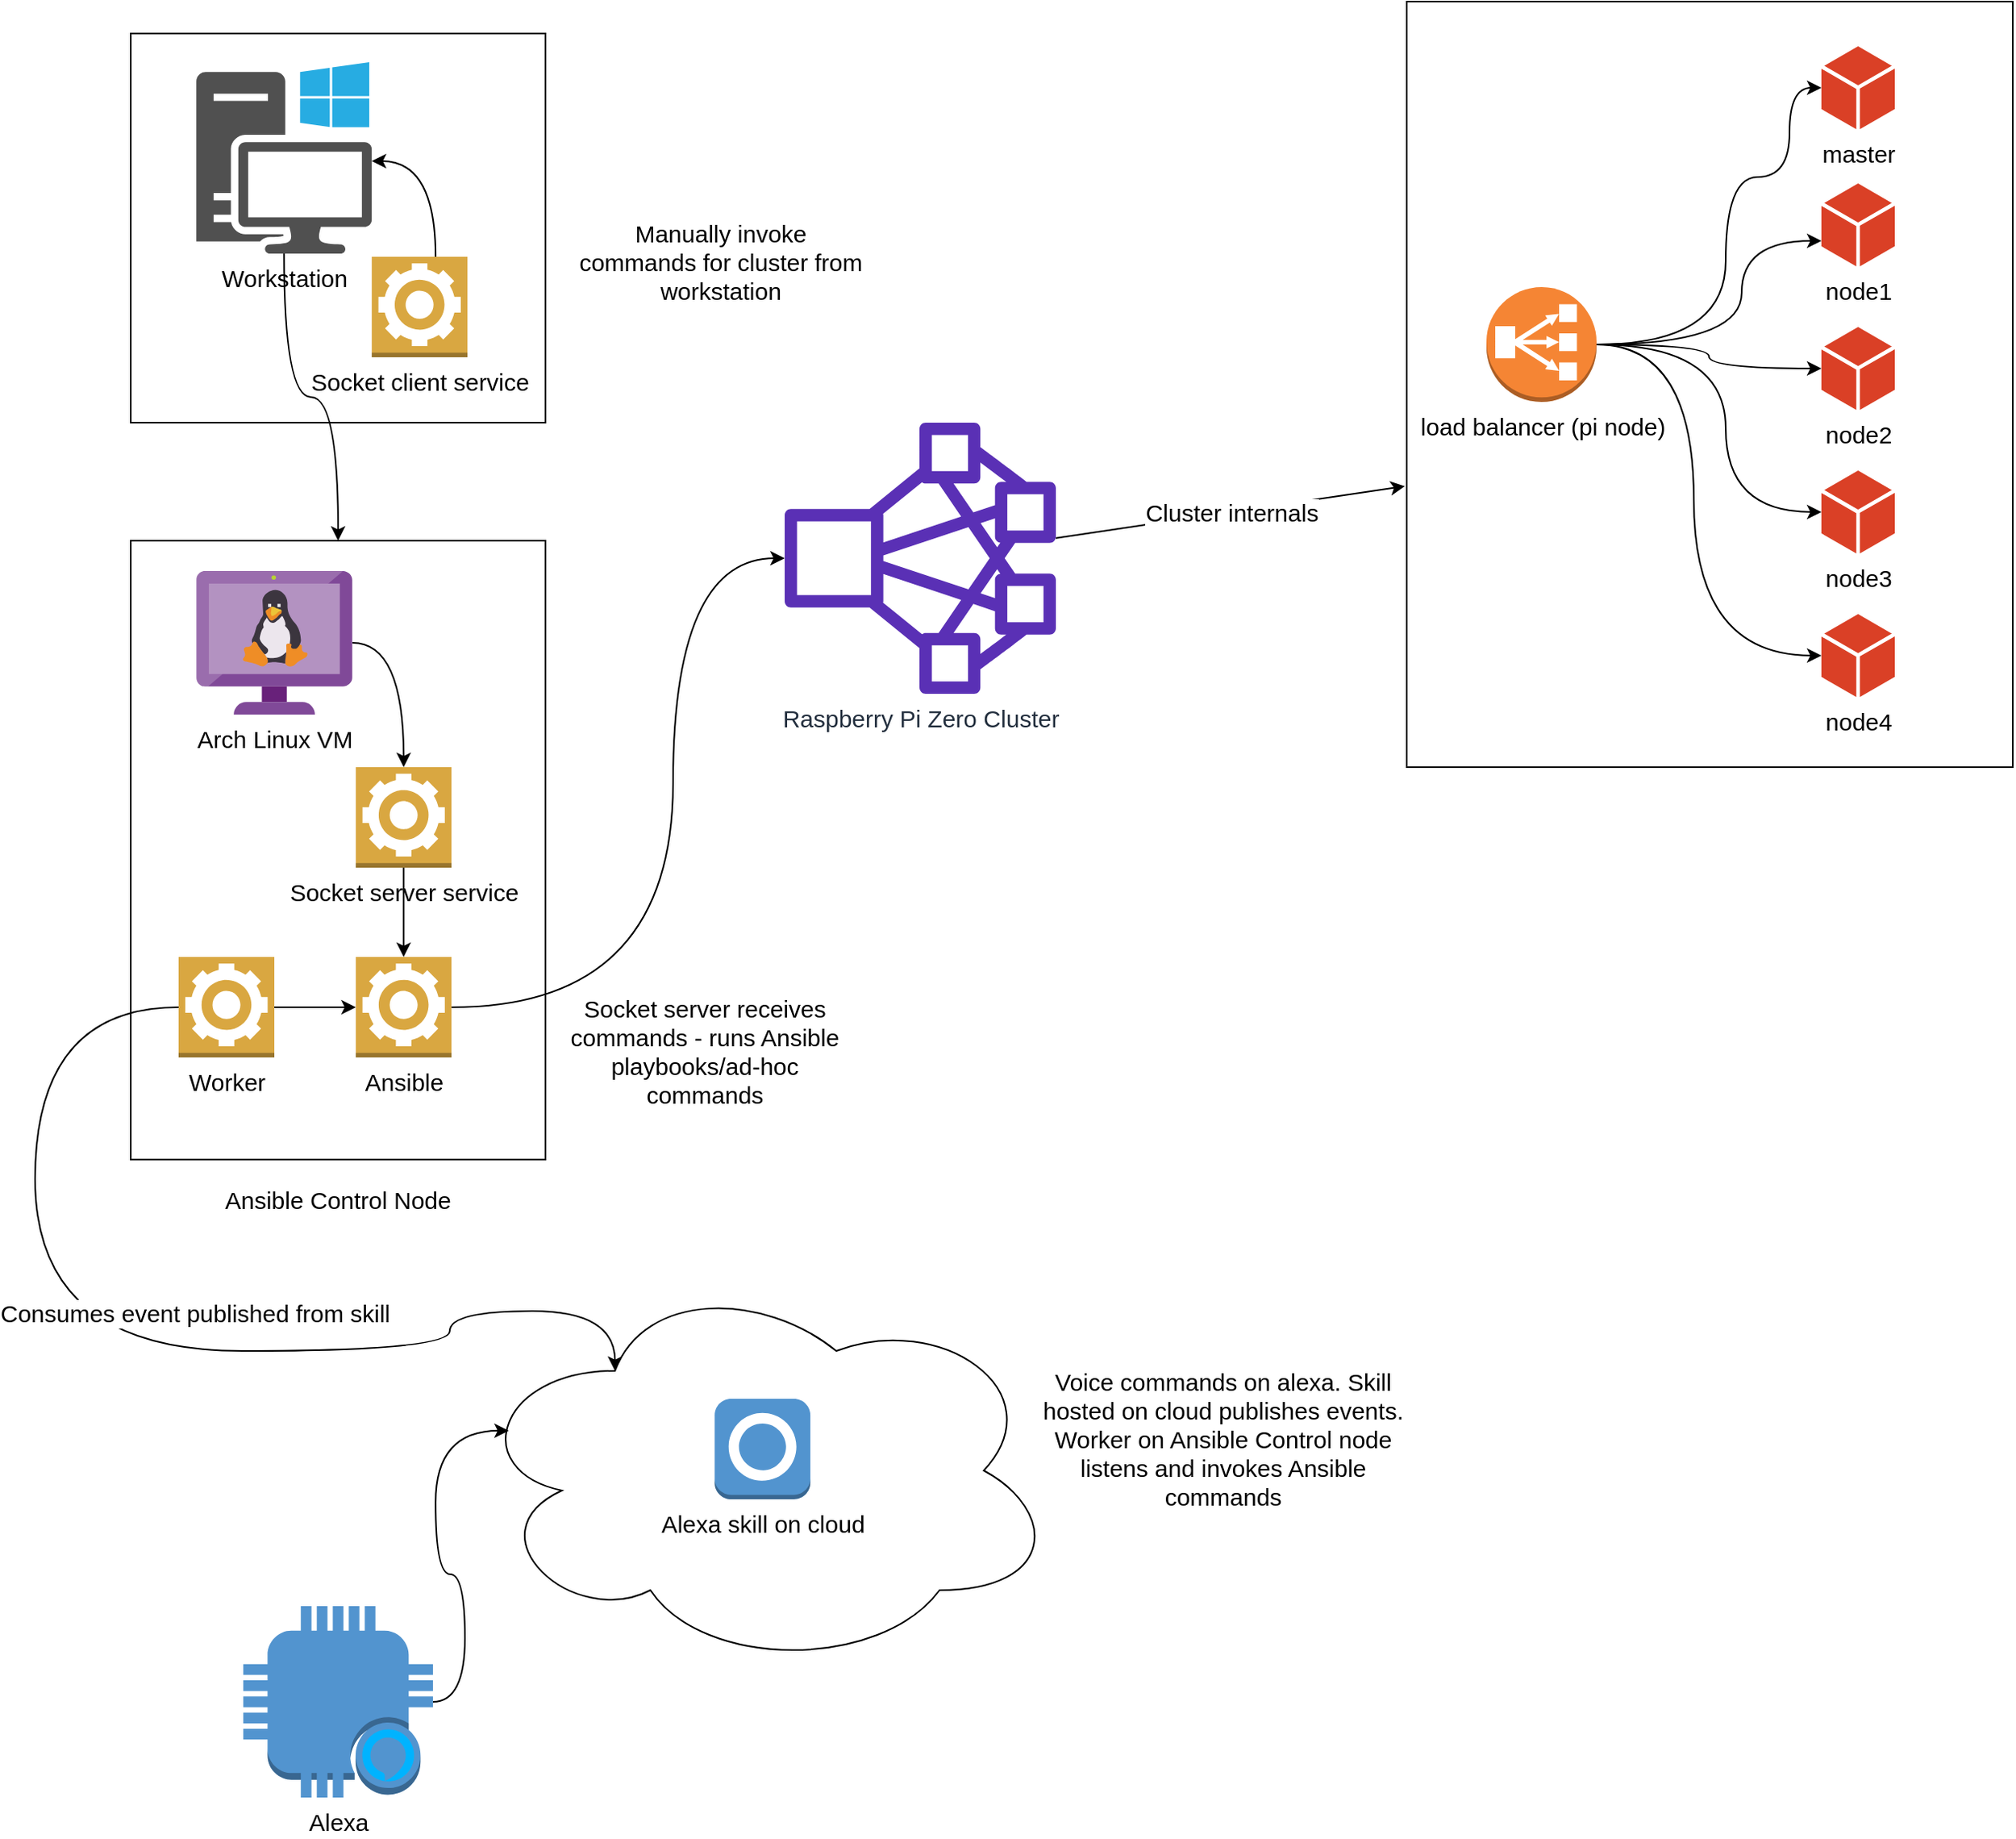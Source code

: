 <mxfile version="14.2.9" type="device"><diagram id="rQ9Z5Qc-MLsHGVOg4LjS" name="Page-1"><mxGraphModel dx="2272" dy="705" grid="1" gridSize="10" guides="1" tooltips="1" connect="1" arrows="1" fold="1" page="1" pageScale="1" pageWidth="850" pageHeight="1100" math="0" shadow="0"><root><mxCell id="0"/><mxCell id="1" parent="0"/><mxCell id="In7k0zqa7BL5Wn-STGE--41" value="" style="ellipse;shape=cloud;whiteSpace=wrap;html=1;fontSize=15;" vertex="1" parent="1"><mxGeometry x="131.09" y="820" width="370" height="250" as="geometry"/></mxCell><mxCell id="In7k0zqa7BL5Wn-STGE--22" value="" style="rounded=0;whiteSpace=wrap;html=1;" vertex="1" parent="1"><mxGeometry x="720" y="24" width="380" height="480" as="geometry"/></mxCell><mxCell id="In7k0zqa7BL5Wn-STGE--20" value="" style="rounded=0;whiteSpace=wrap;html=1;" vertex="1" parent="1"><mxGeometry x="-80" y="44" width="260" height="244" as="geometry"/></mxCell><mxCell id="In7k0zqa7BL5Wn-STGE--19" value="" style="rounded=0;whiteSpace=wrap;html=1;" vertex="1" parent="1"><mxGeometry x="-80" y="362" width="260" height="388" as="geometry"/></mxCell><mxCell id="In7k0zqa7BL5Wn-STGE--16" style="edgeStyle=orthogonalEdgeStyle;rounded=0;orthogonalLoop=1;jettySize=auto;html=1;curved=1;" edge="1" parent="1" source="In7k0zqa7BL5Wn-STGE--1" target="In7k0zqa7BL5Wn-STGE--12"><mxGeometry relative="1" as="geometry"><mxPoint x="171.09" y="514" as="targetPoint"/></mxGeometry></mxCell><mxCell id="In7k0zqa7BL5Wn-STGE--1" value="Arch Linux VM" style="aspect=fixed;html=1;points=[];align=center;image;fontSize=15;image=img/lib/mscae/VM_Linux_Non_Azure.svg;" vertex="1" parent="1"><mxGeometry x="-38.91" y="381" width="97.83" height="90" as="geometry"/></mxCell><mxCell id="In7k0zqa7BL5Wn-STGE--2" value="Raspberry Pi Zero Cluster" style="outlineConnect=0;fontColor=#232F3E;gradientColor=none;fillColor=#5A30B5;strokeColor=none;dashed=0;verticalLabelPosition=bottom;verticalAlign=top;align=center;html=1;fontSize=15;fontStyle=0;aspect=fixed;pointerEvents=1;shape=mxgraph.aws4.cluster;" vertex="1" parent="1"><mxGeometry x="330" y="288" width="170" height="170" as="geometry"/></mxCell><mxCell id="In7k0zqa7BL5Wn-STGE--21" style="edgeStyle=orthogonalEdgeStyle;curved=1;rounded=0;orthogonalLoop=1;jettySize=auto;html=1;" edge="1" parent="1" source="In7k0zqa7BL5Wn-STGE--3" target="In7k0zqa7BL5Wn-STGE--19"><mxGeometry relative="1" as="geometry"/></mxCell><mxCell id="In7k0zqa7BL5Wn-STGE--3" value="Workstation" style="pointerEvents=1;shadow=0;dashed=0;html=1;strokeColor=none;fillColor=#505050;labelPosition=center;verticalLabelPosition=bottom;verticalAlign=top;outlineConnect=0;align=center;shape=mxgraph.office.devices.workstation_pc;fontSize=15;" vertex="1" parent="1"><mxGeometry x="-38.91" y="62" width="110" height="120" as="geometry"/></mxCell><mxCell id="In7k0zqa7BL5Wn-STGE--8" value="node4" style="pointerEvents=1;shadow=0;dashed=0;html=1;strokeColor=none;labelPosition=center;verticalLabelPosition=bottom;verticalAlign=top;outlineConnect=0;align=center;shape=mxgraph.office.concepts.node_generic;fillColor=#DA4026;fontSize=15;" vertex="1" parent="1"><mxGeometry x="980" y="408" width="46" height="52" as="geometry"/></mxCell><mxCell id="In7k0zqa7BL5Wn-STGE--27" style="edgeStyle=orthogonalEdgeStyle;curved=1;rounded=0;orthogonalLoop=1;jettySize=auto;html=1;exitX=1;exitY=0.5;exitDx=0;exitDy=0;exitPerimeter=0;" edge="1" parent="1" source="In7k0zqa7BL5Wn-STGE--10" target="In7k0zqa7BL5Wn-STGE--23"><mxGeometry relative="1" as="geometry"><Array as="points"><mxPoint x="920" y="239"/><mxPoint x="920" y="134"/><mxPoint x="960" y="134"/><mxPoint x="960" y="78"/></Array></mxGeometry></mxCell><mxCell id="In7k0zqa7BL5Wn-STGE--28" style="edgeStyle=orthogonalEdgeStyle;curved=1;rounded=0;orthogonalLoop=1;jettySize=auto;html=1;exitX=1;exitY=0.5;exitDx=0;exitDy=0;exitPerimeter=0;" edge="1" parent="1" source="In7k0zqa7BL5Wn-STGE--10" target="In7k0zqa7BL5Wn-STGE--24"><mxGeometry relative="1" as="geometry"><Array as="points"><mxPoint x="930" y="239"/><mxPoint x="930" y="174"/></Array></mxGeometry></mxCell><mxCell id="In7k0zqa7BL5Wn-STGE--29" style="edgeStyle=orthogonalEdgeStyle;curved=1;rounded=0;orthogonalLoop=1;jettySize=auto;html=1;" edge="1" parent="1" source="In7k0zqa7BL5Wn-STGE--10" target="In7k0zqa7BL5Wn-STGE--25"><mxGeometry relative="1" as="geometry"/></mxCell><mxCell id="In7k0zqa7BL5Wn-STGE--30" style="edgeStyle=orthogonalEdgeStyle;curved=1;rounded=0;orthogonalLoop=1;jettySize=auto;html=1;exitX=1;exitY=0.5;exitDx=0;exitDy=0;exitPerimeter=0;" edge="1" parent="1" source="In7k0zqa7BL5Wn-STGE--10" target="In7k0zqa7BL5Wn-STGE--26"><mxGeometry relative="1" as="geometry"><Array as="points"><mxPoint x="920" y="239"/><mxPoint x="920" y="344"/></Array></mxGeometry></mxCell><mxCell id="In7k0zqa7BL5Wn-STGE--31" style="edgeStyle=orthogonalEdgeStyle;curved=1;rounded=0;orthogonalLoop=1;jettySize=auto;html=1;" edge="1" parent="1" source="In7k0zqa7BL5Wn-STGE--10" target="In7k0zqa7BL5Wn-STGE--8"><mxGeometry relative="1" as="geometry"><Array as="points"><mxPoint x="900" y="239"/><mxPoint x="900" y="434"/></Array></mxGeometry></mxCell><mxCell id="In7k0zqa7BL5Wn-STGE--10" value="load balancer (pi node)" style="outlineConnect=0;dashed=0;verticalLabelPosition=bottom;verticalAlign=top;align=center;html=1;shape=mxgraph.aws3.classic_load_balancer;fillColor=#F58534;gradientColor=none;fontSize=15;" vertex="1" parent="1"><mxGeometry x="770" y="203" width="69" height="72" as="geometry"/></mxCell><mxCell id="In7k0zqa7BL5Wn-STGE--18" style="edgeStyle=orthogonalEdgeStyle;curved=1;rounded=0;orthogonalLoop=1;jettySize=auto;html=1;" edge="1" parent="1" source="In7k0zqa7BL5Wn-STGE--11" target="In7k0zqa7BL5Wn-STGE--3"><mxGeometry relative="1" as="geometry"><mxPoint x="111.09" y="124" as="targetPoint"/><Array as="points"><mxPoint x="101.09" y="194"/><mxPoint x="111.09" y="194"/><mxPoint x="111.09" y="124"/></Array></mxGeometry></mxCell><mxCell id="In7k0zqa7BL5Wn-STGE--11" value="Socket client service" style="outlineConnect=0;dashed=0;verticalLabelPosition=bottom;verticalAlign=top;align=center;html=1;shape=mxgraph.aws3.worker;fillColor=#D9A741;gradientColor=none;fontSize=15;" vertex="1" parent="1"><mxGeometry x="71.09" y="184" width="60" height="63" as="geometry"/></mxCell><mxCell id="In7k0zqa7BL5Wn-STGE--34" style="edgeStyle=orthogonalEdgeStyle;curved=1;rounded=0;orthogonalLoop=1;jettySize=auto;html=1;fontSize=15;exitX=1;exitY=0.5;exitDx=0;exitDy=0;exitPerimeter=0;" edge="1" parent="1" source="In7k0zqa7BL5Wn-STGE--36" target="In7k0zqa7BL5Wn-STGE--2"><mxGeometry relative="1" as="geometry"><mxPoint x="320" y="373" as="targetPoint"/><Array as="points"><mxPoint x="260" y="655"/><mxPoint x="260" y="373"/></Array></mxGeometry></mxCell><mxCell id="In7k0zqa7BL5Wn-STGE--37" style="edgeStyle=orthogonalEdgeStyle;curved=1;rounded=0;orthogonalLoop=1;jettySize=auto;html=1;entryX=0.5;entryY=0;entryDx=0;entryDy=0;entryPerimeter=0;fontSize=15;" edge="1" parent="1" source="In7k0zqa7BL5Wn-STGE--12" target="In7k0zqa7BL5Wn-STGE--36"><mxGeometry relative="1" as="geometry"/></mxCell><mxCell id="In7k0zqa7BL5Wn-STGE--12" value="Socket server service" style="outlineConnect=0;dashed=0;verticalLabelPosition=bottom;verticalAlign=top;align=center;html=1;shape=mxgraph.aws3.worker;fillColor=#D9A741;gradientColor=none;fontSize=15;" vertex="1" parent="1"><mxGeometry x="61.09" y="504" width="60" height="63" as="geometry"/></mxCell><mxCell id="In7k0zqa7BL5Wn-STGE--23" value="master" style="pointerEvents=1;shadow=0;dashed=0;html=1;strokeColor=none;labelPosition=center;verticalLabelPosition=bottom;verticalAlign=top;outlineConnect=0;align=center;shape=mxgraph.office.concepts.node_generic;fillColor=#DA4026;fontSize=15;" vertex="1" parent="1"><mxGeometry x="980" y="52" width="46" height="52" as="geometry"/></mxCell><mxCell id="In7k0zqa7BL5Wn-STGE--24" value="node1" style="pointerEvents=1;shadow=0;dashed=0;html=1;strokeColor=none;labelPosition=center;verticalLabelPosition=bottom;verticalAlign=top;outlineConnect=0;align=center;shape=mxgraph.office.concepts.node_generic;fillColor=#DA4026;fontSize=15;" vertex="1" parent="1"><mxGeometry x="980" y="138" width="46" height="52" as="geometry"/></mxCell><mxCell id="In7k0zqa7BL5Wn-STGE--25" value="node2" style="pointerEvents=1;shadow=0;dashed=0;html=1;strokeColor=none;labelPosition=center;verticalLabelPosition=bottom;verticalAlign=top;outlineConnect=0;align=center;shape=mxgraph.office.concepts.node_generic;fillColor=#DA4026;fontSize=15;" vertex="1" parent="1"><mxGeometry x="980" y="228" width="46" height="52" as="geometry"/></mxCell><mxCell id="In7k0zqa7BL5Wn-STGE--26" value="node3" style="pointerEvents=1;shadow=0;dashed=0;html=1;strokeColor=none;labelPosition=center;verticalLabelPosition=bottom;verticalAlign=top;outlineConnect=0;align=center;shape=mxgraph.office.concepts.node_generic;fillColor=#DA4026;fontSize=15;" vertex="1" parent="1"><mxGeometry x="980" y="318" width="46" height="52" as="geometry"/></mxCell><mxCell id="In7k0zqa7BL5Wn-STGE--32" value="" style="endArrow=classic;html=1;fontSize=17;entryX=-0.003;entryY=0.633;entryDx=0;entryDy=0;entryPerimeter=0;" edge="1" parent="1" source="In7k0zqa7BL5Wn-STGE--2" target="In7k0zqa7BL5Wn-STGE--22"><mxGeometry relative="1" as="geometry"><mxPoint x="600" y="344.5" as="sourcePoint"/><mxPoint x="700" y="344.5" as="targetPoint"/></mxGeometry></mxCell><mxCell id="In7k0zqa7BL5Wn-STGE--33" value="Cluster internals" style="edgeLabel;resizable=0;html=1;align=center;verticalAlign=middle;fontSize=15;" connectable="0" vertex="1" parent="In7k0zqa7BL5Wn-STGE--32"><mxGeometry relative="1" as="geometry"/></mxCell><mxCell id="In7k0zqa7BL5Wn-STGE--35" value="Socket server receives commands - runs Ansible playbooks/ad-hoc commands" style="text;html=1;strokeColor=none;fillColor=none;align=center;verticalAlign=middle;whiteSpace=wrap;rounded=0;fontSize=15;" vertex="1" parent="1"><mxGeometry x="190" y="640" width="180" height="83" as="geometry"/></mxCell><mxCell id="In7k0zqa7BL5Wn-STGE--36" value="Ansible" style="outlineConnect=0;dashed=0;verticalLabelPosition=bottom;verticalAlign=top;align=center;html=1;shape=mxgraph.aws3.worker;fillColor=#D9A741;gradientColor=none;fontSize=15;" vertex="1" parent="1"><mxGeometry x="61.09" y="623" width="60" height="63" as="geometry"/></mxCell><mxCell id="In7k0zqa7BL5Wn-STGE--38" value="Ansible Control Node" style="text;html=1;strokeColor=none;fillColor=none;align=center;verticalAlign=middle;whiteSpace=wrap;rounded=0;fontSize=15;" vertex="1" parent="1"><mxGeometry x="-30" y="760" width="160" height="30" as="geometry"/></mxCell><mxCell id="In7k0zqa7BL5Wn-STGE--42" style="edgeStyle=orthogonalEdgeStyle;curved=1;rounded=0;orthogonalLoop=1;jettySize=auto;html=1;entryX=0.07;entryY=0.4;entryDx=0;entryDy=0;entryPerimeter=0;fontSize=15;" edge="1" parent="1" source="In7k0zqa7BL5Wn-STGE--39" target="In7k0zqa7BL5Wn-STGE--41"><mxGeometry relative="1" as="geometry"/></mxCell><mxCell id="In7k0zqa7BL5Wn-STGE--39" value="Alexa" style="outlineConnect=0;dashed=0;verticalLabelPosition=bottom;verticalAlign=top;align=center;html=1;shape=mxgraph.aws3.alexa_enabled_device;fillColor=#5294CF;gradientColor=none;fontSize=15;" vertex="1" parent="1"><mxGeometry x="-9.45" y="1030" width="118.91" height="120" as="geometry"/></mxCell><mxCell id="In7k0zqa7BL5Wn-STGE--40" value="Alexa skill on cloud" style="outlineConnect=0;dashed=0;verticalLabelPosition=bottom;verticalAlign=top;align=center;html=1;shape=mxgraph.aws3.alexa_skill;fillColor=#5294CF;gradientColor=none;fontSize=15;" vertex="1" parent="1"><mxGeometry x="286.09" y="900" width="60" height="63" as="geometry"/></mxCell><mxCell id="In7k0zqa7BL5Wn-STGE--44" value="Voice commands on alexa. Skill hosted on cloud publishes events.&lt;br&gt;Worker on Ansible Control node listens and invokes Ansible commands" style="text;html=1;strokeColor=none;fillColor=none;align=center;verticalAlign=middle;whiteSpace=wrap;rounded=0;fontSize=15;" vertex="1" parent="1"><mxGeometry x="490" y="860" width="230" height="130" as="geometry"/></mxCell><mxCell id="In7k0zqa7BL5Wn-STGE--46" style="edgeStyle=orthogonalEdgeStyle;curved=1;rounded=0;orthogonalLoop=1;jettySize=auto;html=1;fontSize=15;" edge="1" parent="1" source="In7k0zqa7BL5Wn-STGE--45" target="In7k0zqa7BL5Wn-STGE--36"><mxGeometry relative="1" as="geometry"/></mxCell><mxCell id="In7k0zqa7BL5Wn-STGE--47" style="edgeStyle=orthogonalEdgeStyle;curved=1;rounded=0;orthogonalLoop=1;jettySize=auto;html=1;entryX=0.25;entryY=0.25;entryDx=0;entryDy=0;entryPerimeter=0;fontSize=15;" edge="1" parent="1" source="In7k0zqa7BL5Wn-STGE--45" target="In7k0zqa7BL5Wn-STGE--41"><mxGeometry relative="1" as="geometry"><Array as="points"><mxPoint x="-140" y="655"/><mxPoint x="-140" y="870"/><mxPoint x="120" y="870"/><mxPoint x="120" y="845"/><mxPoint x="224" y="845"/></Array></mxGeometry></mxCell><mxCell id="In7k0zqa7BL5Wn-STGE--48" value="Consumes event published from skill" style="edgeLabel;html=1;align=center;verticalAlign=middle;resizable=0;points=[];fontSize=15;" vertex="1" connectable="0" parent="In7k0zqa7BL5Wn-STGE--47"><mxGeometry x="0.105" y="24" relative="1" as="geometry"><mxPoint x="1" as="offset"/></mxGeometry></mxCell><mxCell id="In7k0zqa7BL5Wn-STGE--45" value="Worker" style="outlineConnect=0;dashed=0;verticalLabelPosition=bottom;verticalAlign=top;align=center;html=1;shape=mxgraph.aws3.worker;fillColor=#D9A741;gradientColor=none;fontSize=15;" vertex="1" parent="1"><mxGeometry x="-50" y="623" width="60" height="63" as="geometry"/></mxCell><mxCell id="In7k0zqa7BL5Wn-STGE--50" value="Manually invoke commands for cluster from workstation" style="text;html=1;strokeColor=none;fillColor=none;align=center;verticalAlign=middle;whiteSpace=wrap;rounded=0;fontSize=15;" vertex="1" parent="1"><mxGeometry x="200" y="145" width="180" height="83" as="geometry"/></mxCell></root></mxGraphModel></diagram></mxfile>